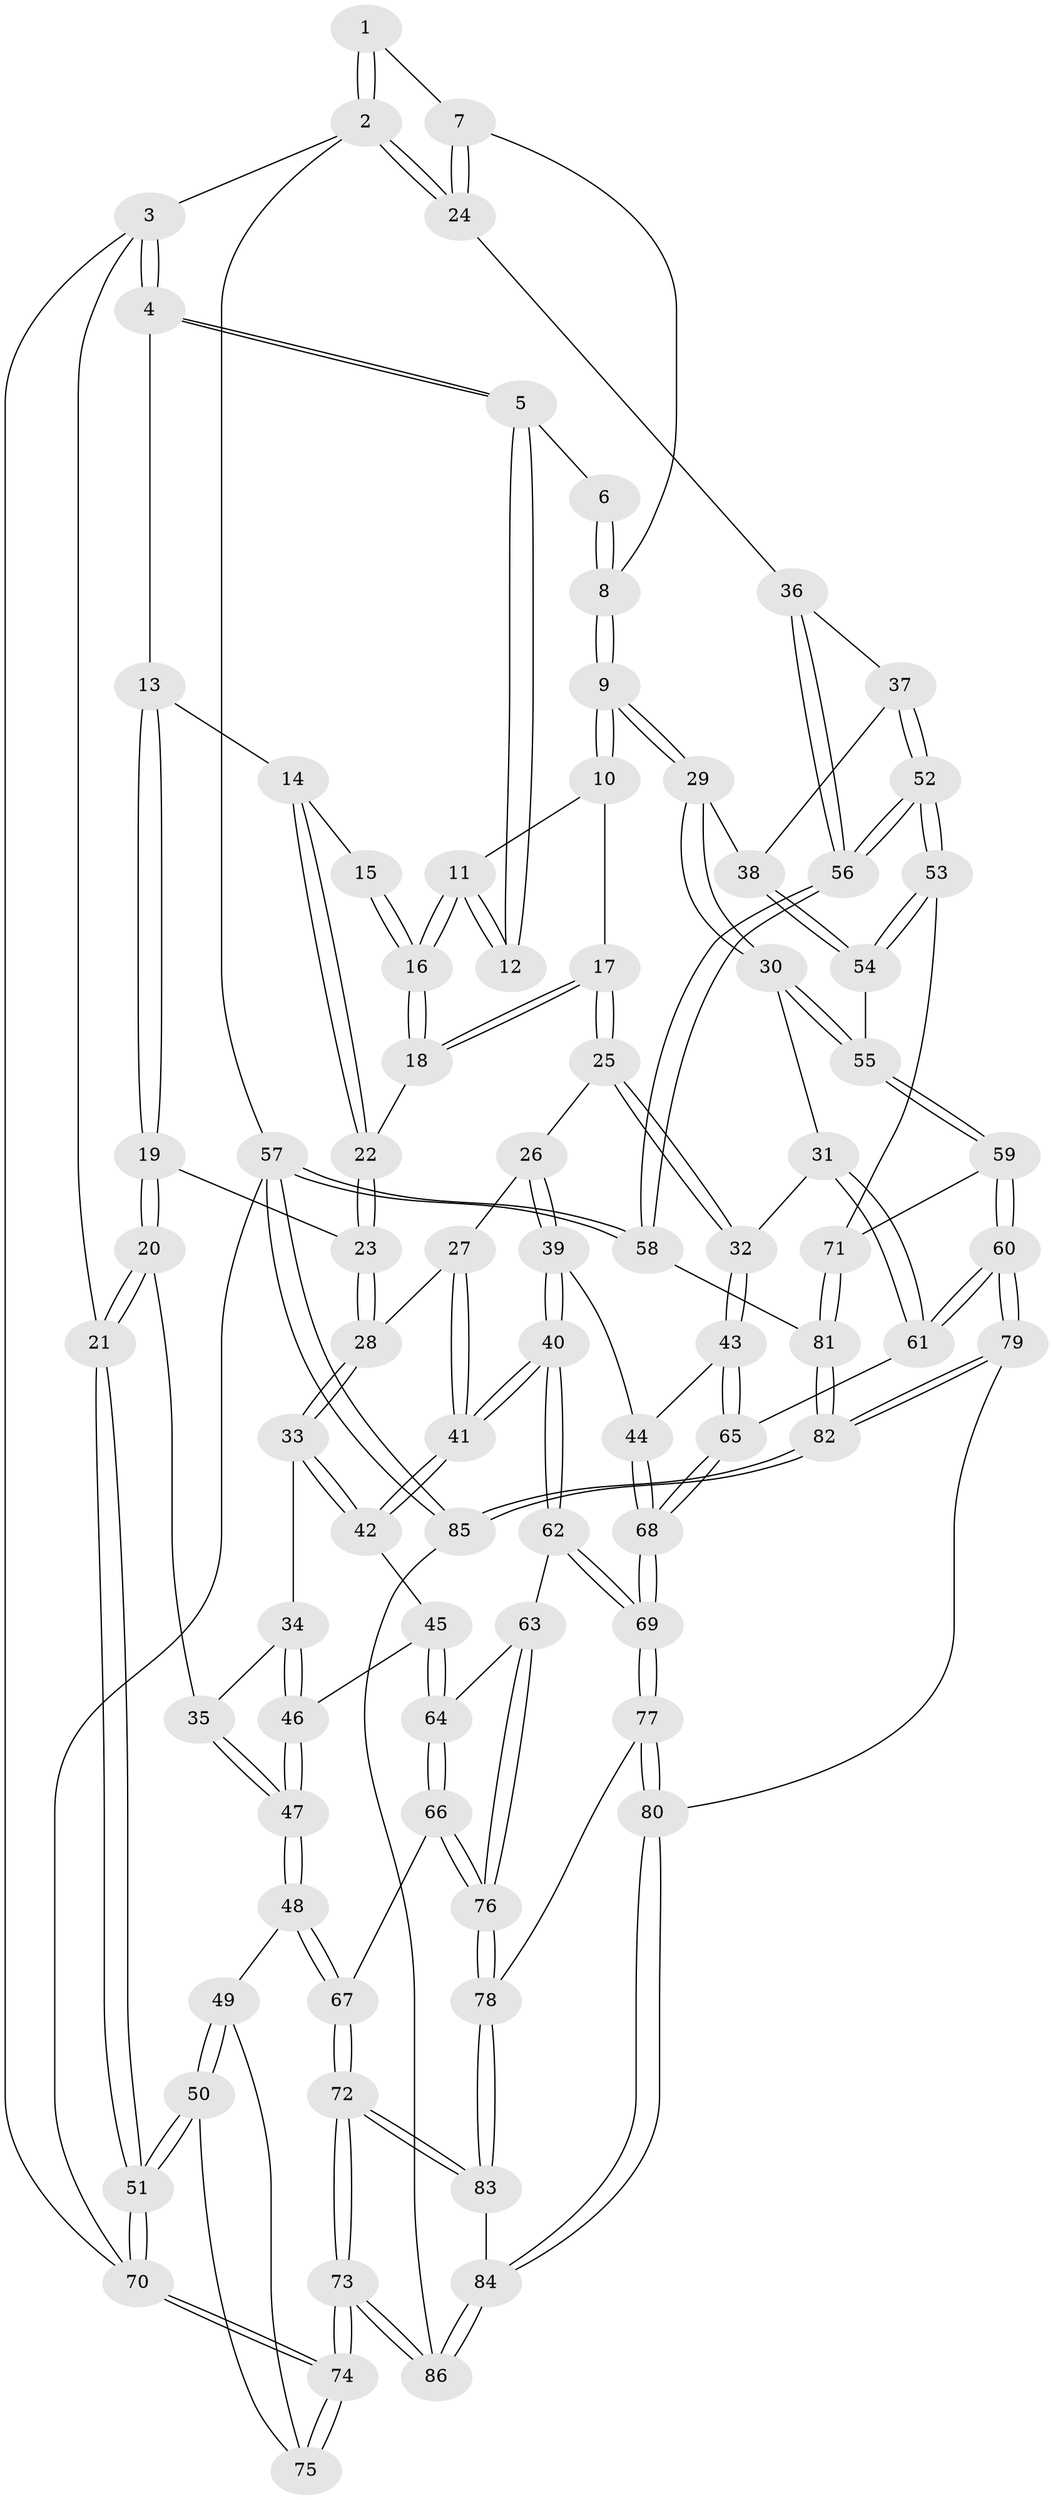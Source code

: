 // coarse degree distribution, {3: 0.08333333333333333, 8: 0.020833333333333332, 5: 0.3333333333333333, 4: 0.4583333333333333, 6: 0.10416666666666667}
// Generated by graph-tools (version 1.1) at 2025/42/03/06/25 10:42:30]
// undirected, 86 vertices, 212 edges
graph export_dot {
graph [start="1"]
  node [color=gray90,style=filled];
  1 [pos="+0.8477478583599716+0"];
  2 [pos="+1+0"];
  3 [pos="+0+0"];
  4 [pos="+0.09819660735752841+0"];
  5 [pos="+0.4150997744927333+0"];
  6 [pos="+0.5844663112396434+0"];
  7 [pos="+0.8305621137880633+0.13728752956401985"];
  8 [pos="+0.7538639247797406+0.20819207647806703"];
  9 [pos="+0.7308604802059365+0.24452201729585965"];
  10 [pos="+0.4722043223100635+0.03208016418103507"];
  11 [pos="+0.4589100637484847+0.0044653340854135005"];
  12 [pos="+0.4300804953504635+0"];
  13 [pos="+0.1661058195524583+0.05142522635617593"];
  14 [pos="+0.2546219747499761+0.1623624767193047"];
  15 [pos="+0.3167816648866499+0.12304317178865334"];
  16 [pos="+0.3397569198305126+0.18045206073634212"];
  17 [pos="+0.4382090951998345+0.2669423276913504"];
  18 [pos="+0.3130993713324976+0.2550409733521313"];
  19 [pos="+0.1213970872798856+0.2540649697778813"];
  20 [pos="+0+0.33207726458574294"];
  21 [pos="+0+0.30564326161379235"];
  22 [pos="+0.2954733921469921+0.25942062314817493"];
  23 [pos="+0.27167830208126204+0.28387708838307285"];
  24 [pos="+1+0.11408514321372146"];
  25 [pos="+0.4920156730304761+0.3178135895161128"];
  26 [pos="+0.36200952302204925+0.39579628791743704"];
  27 [pos="+0.35665233605943963+0.39662400904641965"];
  28 [pos="+0.26792142359608667+0.3518403633121424"];
  29 [pos="+0.7223120792835749+0.30871298599793046"];
  30 [pos="+0.684183842820616+0.3376931244658631"];
  31 [pos="+0.6507110306848087+0.3573857935919038"];
  32 [pos="+0.5979234337145028+0.37318193101187114"];
  33 [pos="+0.2663424399507701+0.3546044491017463"];
  34 [pos="+0.21084746700352927+0.38791963620245057"];
  35 [pos="+0.02179000877397793+0.36739269775540984"];
  36 [pos="+1+0.25409101696902553"];
  37 [pos="+0.8686487524974545+0.36212008219657604"];
  38 [pos="+0.8068970105294384+0.35730862186043105"];
  39 [pos="+0.4678653944222741+0.5058906006755681"];
  40 [pos="+0.35737921969350284+0.5531810487573894"];
  41 [pos="+0.34203661765383053+0.5130538324387874"];
  42 [pos="+0.2793273937843302+0.4356566048672103"];
  43 [pos="+0.5419923006665633+0.45578574918379977"];
  44 [pos="+0.4786756132437383+0.503032505964747"];
  45 [pos="+0.2004971317686386+0.5042613532772982"];
  46 [pos="+0.17953008932123204+0.4994929003218173"];
  47 [pos="+0.1263653762490943+0.5146713075685387"];
  48 [pos="+0.1101239333370418+0.5679258289060661"];
  49 [pos="+0.09903839629058138+0.5712030611909126"];
  50 [pos="+0+0.5580930742060618"];
  51 [pos="+0+0.5454060351096212"];
  52 [pos="+1+0.6335767378079469"];
  53 [pos="+0.9625139606251791+0.6268302264366844"];
  54 [pos="+0.8585462862929414+0.5177460801268211"];
  55 [pos="+0.7737687744415449+0.5879722164142028"];
  56 [pos="+1+0.6434464425558982"];
  57 [pos="+1+1"];
  58 [pos="+1+0.717636635343178"];
  59 [pos="+0.7434666848209495+0.6692515620601966"];
  60 [pos="+0.7235977656050181+0.6804714801328902"];
  61 [pos="+0.6977349504967775+0.6507563448057483"];
  62 [pos="+0.34426072920891826+0.5713667843008626"];
  63 [pos="+0.3269588870556234+0.5847672805245895"];
  64 [pos="+0.3249370564591561+0.5850455263436256"];
  65 [pos="+0.5983749415357965+0.6157582647780165"];
  66 [pos="+0.18619442822373056+0.6811273701899289"];
  67 [pos="+0.17939917946604925+0.6837125508308026"];
  68 [pos="+0.5130443067935777+0.6809127316102862"];
  69 [pos="+0.5045427522241088+0.7028971192632003"];
  70 [pos="+0+1"];
  71 [pos="+0.9069007678510046+0.6571751812812383"];
  72 [pos="+0+1"];
  73 [pos="+0+1"];
  74 [pos="+0+1"];
  75 [pos="+0.04607656523713946+0.6349469898079908"];
  76 [pos="+0.37494036986631224+0.7694079225343218"];
  77 [pos="+0.5040961195091958+0.7698334013568433"];
  78 [pos="+0.39041568938491694+0.7970322791785698"];
  79 [pos="+0.6840612584970834+0.8291832792749513"];
  80 [pos="+0.58585665337344+0.8170286760458874"];
  81 [pos="+0.8463625166523667+0.8586060158603036"];
  82 [pos="+0.7647328436670623+0.9292590157448314"];
  83 [pos="+0.365676165499703+0.8295744853424102"];
  84 [pos="+0.4772301496195182+0.9865250474827506"];
  85 [pos="+0.8246329320973268+1"];
  86 [pos="+0.46341254680606714+1"];
  1 -- 2;
  1 -- 2;
  1 -- 7;
  2 -- 3;
  2 -- 24;
  2 -- 24;
  2 -- 57;
  3 -- 4;
  3 -- 4;
  3 -- 21;
  3 -- 70;
  4 -- 5;
  4 -- 5;
  4 -- 13;
  5 -- 6;
  5 -- 12;
  5 -- 12;
  6 -- 8;
  6 -- 8;
  7 -- 8;
  7 -- 24;
  7 -- 24;
  8 -- 9;
  8 -- 9;
  9 -- 10;
  9 -- 10;
  9 -- 29;
  9 -- 29;
  10 -- 11;
  10 -- 17;
  11 -- 12;
  11 -- 12;
  11 -- 16;
  11 -- 16;
  13 -- 14;
  13 -- 19;
  13 -- 19;
  14 -- 15;
  14 -- 22;
  14 -- 22;
  15 -- 16;
  15 -- 16;
  16 -- 18;
  16 -- 18;
  17 -- 18;
  17 -- 18;
  17 -- 25;
  17 -- 25;
  18 -- 22;
  19 -- 20;
  19 -- 20;
  19 -- 23;
  20 -- 21;
  20 -- 21;
  20 -- 35;
  21 -- 51;
  21 -- 51;
  22 -- 23;
  22 -- 23;
  23 -- 28;
  23 -- 28;
  24 -- 36;
  25 -- 26;
  25 -- 32;
  25 -- 32;
  26 -- 27;
  26 -- 39;
  26 -- 39;
  27 -- 28;
  27 -- 41;
  27 -- 41;
  28 -- 33;
  28 -- 33;
  29 -- 30;
  29 -- 30;
  29 -- 38;
  30 -- 31;
  30 -- 55;
  30 -- 55;
  31 -- 32;
  31 -- 61;
  31 -- 61;
  32 -- 43;
  32 -- 43;
  33 -- 34;
  33 -- 42;
  33 -- 42;
  34 -- 35;
  34 -- 46;
  34 -- 46;
  35 -- 47;
  35 -- 47;
  36 -- 37;
  36 -- 56;
  36 -- 56;
  37 -- 38;
  37 -- 52;
  37 -- 52;
  38 -- 54;
  38 -- 54;
  39 -- 40;
  39 -- 40;
  39 -- 44;
  40 -- 41;
  40 -- 41;
  40 -- 62;
  40 -- 62;
  41 -- 42;
  41 -- 42;
  42 -- 45;
  43 -- 44;
  43 -- 65;
  43 -- 65;
  44 -- 68;
  44 -- 68;
  45 -- 46;
  45 -- 64;
  45 -- 64;
  46 -- 47;
  46 -- 47;
  47 -- 48;
  47 -- 48;
  48 -- 49;
  48 -- 67;
  48 -- 67;
  49 -- 50;
  49 -- 50;
  49 -- 75;
  50 -- 51;
  50 -- 51;
  50 -- 75;
  51 -- 70;
  51 -- 70;
  52 -- 53;
  52 -- 53;
  52 -- 56;
  52 -- 56;
  53 -- 54;
  53 -- 54;
  53 -- 71;
  54 -- 55;
  55 -- 59;
  55 -- 59;
  56 -- 58;
  56 -- 58;
  57 -- 58;
  57 -- 58;
  57 -- 85;
  57 -- 85;
  57 -- 70;
  58 -- 81;
  59 -- 60;
  59 -- 60;
  59 -- 71;
  60 -- 61;
  60 -- 61;
  60 -- 79;
  60 -- 79;
  61 -- 65;
  62 -- 63;
  62 -- 69;
  62 -- 69;
  63 -- 64;
  63 -- 76;
  63 -- 76;
  64 -- 66;
  64 -- 66;
  65 -- 68;
  65 -- 68;
  66 -- 67;
  66 -- 76;
  66 -- 76;
  67 -- 72;
  67 -- 72;
  68 -- 69;
  68 -- 69;
  69 -- 77;
  69 -- 77;
  70 -- 74;
  70 -- 74;
  71 -- 81;
  71 -- 81;
  72 -- 73;
  72 -- 73;
  72 -- 83;
  72 -- 83;
  73 -- 74;
  73 -- 74;
  73 -- 86;
  73 -- 86;
  74 -- 75;
  74 -- 75;
  76 -- 78;
  76 -- 78;
  77 -- 78;
  77 -- 80;
  77 -- 80;
  78 -- 83;
  78 -- 83;
  79 -- 80;
  79 -- 82;
  79 -- 82;
  80 -- 84;
  80 -- 84;
  81 -- 82;
  81 -- 82;
  82 -- 85;
  82 -- 85;
  83 -- 84;
  84 -- 86;
  84 -- 86;
  85 -- 86;
}
